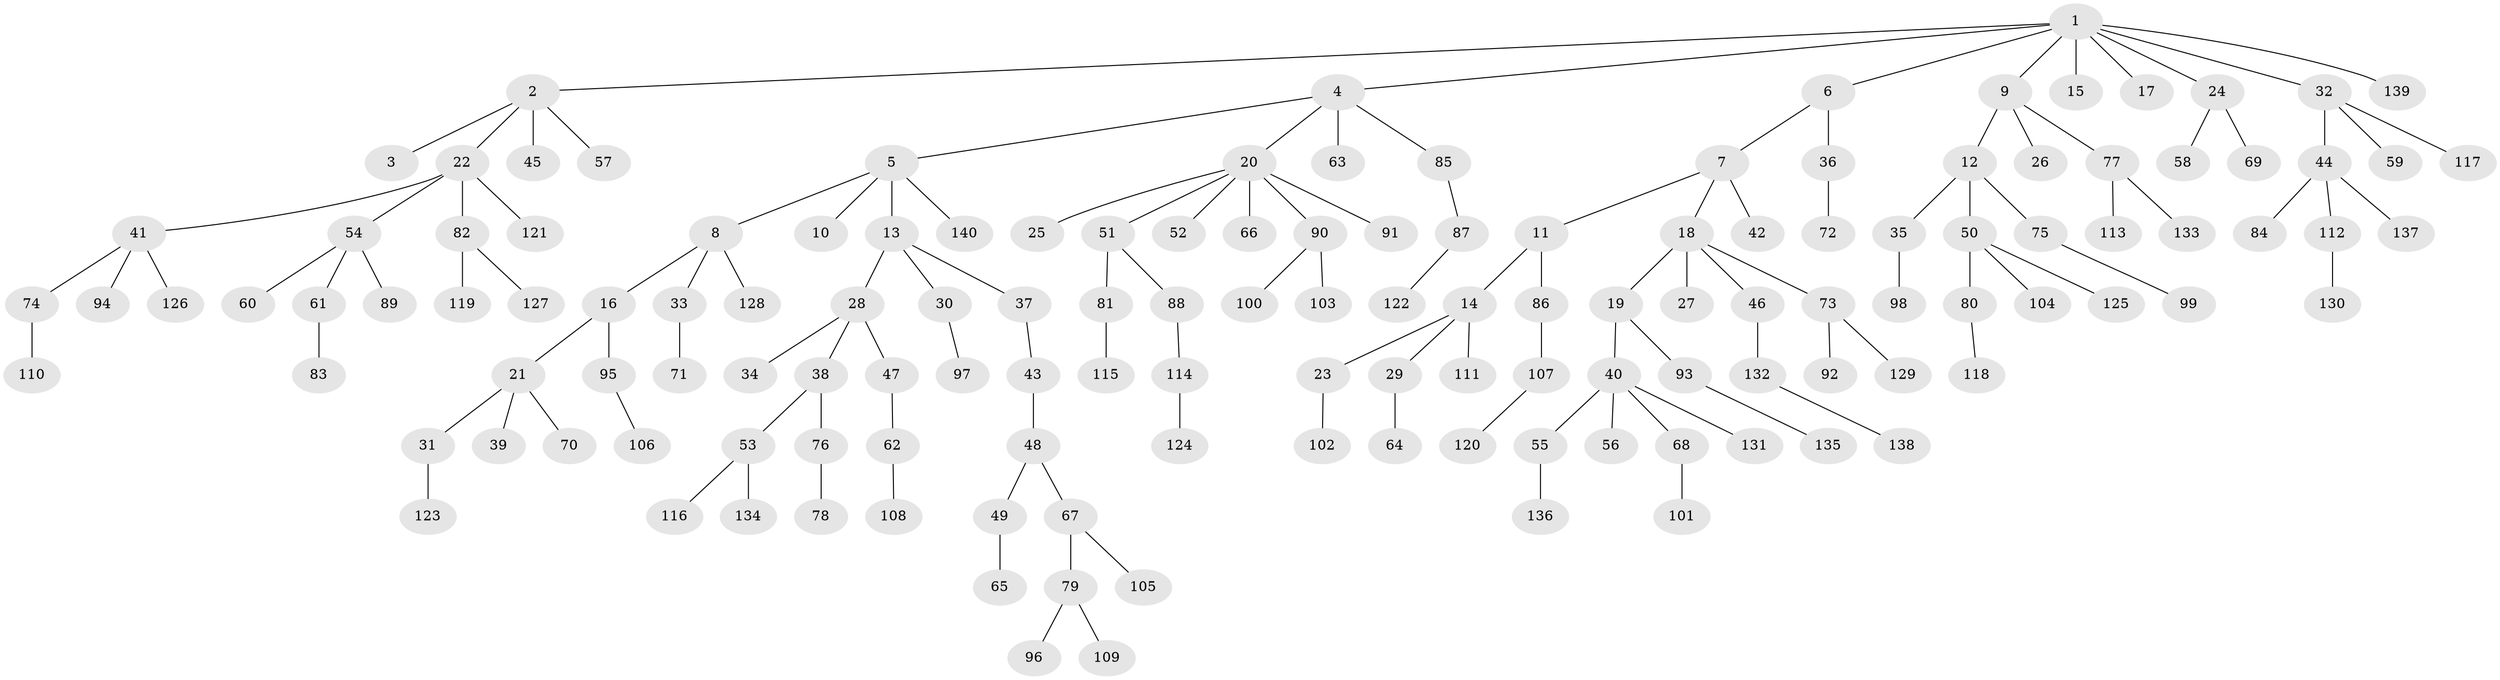 // Generated by graph-tools (version 1.1) at 2025/15/03/09/25 04:15:30]
// undirected, 140 vertices, 139 edges
graph export_dot {
graph [start="1"]
  node [color=gray90,style=filled];
  1;
  2;
  3;
  4;
  5;
  6;
  7;
  8;
  9;
  10;
  11;
  12;
  13;
  14;
  15;
  16;
  17;
  18;
  19;
  20;
  21;
  22;
  23;
  24;
  25;
  26;
  27;
  28;
  29;
  30;
  31;
  32;
  33;
  34;
  35;
  36;
  37;
  38;
  39;
  40;
  41;
  42;
  43;
  44;
  45;
  46;
  47;
  48;
  49;
  50;
  51;
  52;
  53;
  54;
  55;
  56;
  57;
  58;
  59;
  60;
  61;
  62;
  63;
  64;
  65;
  66;
  67;
  68;
  69;
  70;
  71;
  72;
  73;
  74;
  75;
  76;
  77;
  78;
  79;
  80;
  81;
  82;
  83;
  84;
  85;
  86;
  87;
  88;
  89;
  90;
  91;
  92;
  93;
  94;
  95;
  96;
  97;
  98;
  99;
  100;
  101;
  102;
  103;
  104;
  105;
  106;
  107;
  108;
  109;
  110;
  111;
  112;
  113;
  114;
  115;
  116;
  117;
  118;
  119;
  120;
  121;
  122;
  123;
  124;
  125;
  126;
  127;
  128;
  129;
  130;
  131;
  132;
  133;
  134;
  135;
  136;
  137;
  138;
  139;
  140;
  1 -- 2;
  1 -- 4;
  1 -- 6;
  1 -- 9;
  1 -- 15;
  1 -- 17;
  1 -- 24;
  1 -- 32;
  1 -- 139;
  2 -- 3;
  2 -- 22;
  2 -- 45;
  2 -- 57;
  4 -- 5;
  4 -- 20;
  4 -- 63;
  4 -- 85;
  5 -- 8;
  5 -- 10;
  5 -- 13;
  5 -- 140;
  6 -- 7;
  6 -- 36;
  7 -- 11;
  7 -- 18;
  7 -- 42;
  8 -- 16;
  8 -- 33;
  8 -- 128;
  9 -- 12;
  9 -- 26;
  9 -- 77;
  11 -- 14;
  11 -- 86;
  12 -- 35;
  12 -- 50;
  12 -- 75;
  13 -- 28;
  13 -- 30;
  13 -- 37;
  14 -- 23;
  14 -- 29;
  14 -- 111;
  16 -- 21;
  16 -- 95;
  18 -- 19;
  18 -- 27;
  18 -- 46;
  18 -- 73;
  19 -- 40;
  19 -- 93;
  20 -- 25;
  20 -- 51;
  20 -- 52;
  20 -- 66;
  20 -- 90;
  20 -- 91;
  21 -- 31;
  21 -- 39;
  21 -- 70;
  22 -- 41;
  22 -- 54;
  22 -- 82;
  22 -- 121;
  23 -- 102;
  24 -- 58;
  24 -- 69;
  28 -- 34;
  28 -- 38;
  28 -- 47;
  29 -- 64;
  30 -- 97;
  31 -- 123;
  32 -- 44;
  32 -- 59;
  32 -- 117;
  33 -- 71;
  35 -- 98;
  36 -- 72;
  37 -- 43;
  38 -- 53;
  38 -- 76;
  40 -- 55;
  40 -- 56;
  40 -- 68;
  40 -- 131;
  41 -- 74;
  41 -- 94;
  41 -- 126;
  43 -- 48;
  44 -- 84;
  44 -- 112;
  44 -- 137;
  46 -- 132;
  47 -- 62;
  48 -- 49;
  48 -- 67;
  49 -- 65;
  50 -- 80;
  50 -- 104;
  50 -- 125;
  51 -- 81;
  51 -- 88;
  53 -- 116;
  53 -- 134;
  54 -- 60;
  54 -- 61;
  54 -- 89;
  55 -- 136;
  61 -- 83;
  62 -- 108;
  67 -- 79;
  67 -- 105;
  68 -- 101;
  73 -- 92;
  73 -- 129;
  74 -- 110;
  75 -- 99;
  76 -- 78;
  77 -- 113;
  77 -- 133;
  79 -- 96;
  79 -- 109;
  80 -- 118;
  81 -- 115;
  82 -- 119;
  82 -- 127;
  85 -- 87;
  86 -- 107;
  87 -- 122;
  88 -- 114;
  90 -- 100;
  90 -- 103;
  93 -- 135;
  95 -- 106;
  107 -- 120;
  112 -- 130;
  114 -- 124;
  132 -- 138;
}
